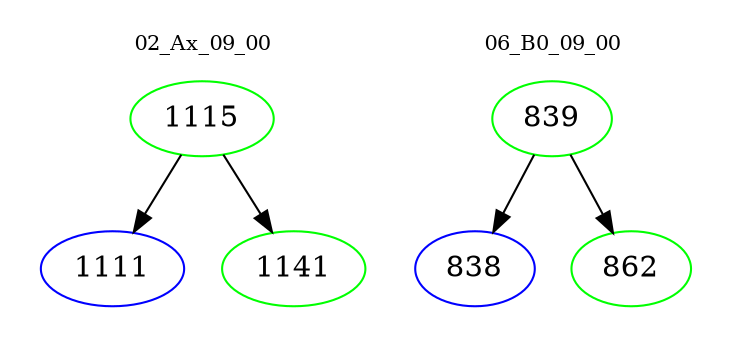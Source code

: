 digraph{
subgraph cluster_0 {
color = white
label = "02_Ax_09_00";
fontsize=10;
T0_1115 [label="1115", color="green"]
T0_1115 -> T0_1111 [color="black"]
T0_1111 [label="1111", color="blue"]
T0_1115 -> T0_1141 [color="black"]
T0_1141 [label="1141", color="green"]
}
subgraph cluster_1 {
color = white
label = "06_B0_09_00";
fontsize=10;
T1_839 [label="839", color="green"]
T1_839 -> T1_838 [color="black"]
T1_838 [label="838", color="blue"]
T1_839 -> T1_862 [color="black"]
T1_862 [label="862", color="green"]
}
}
